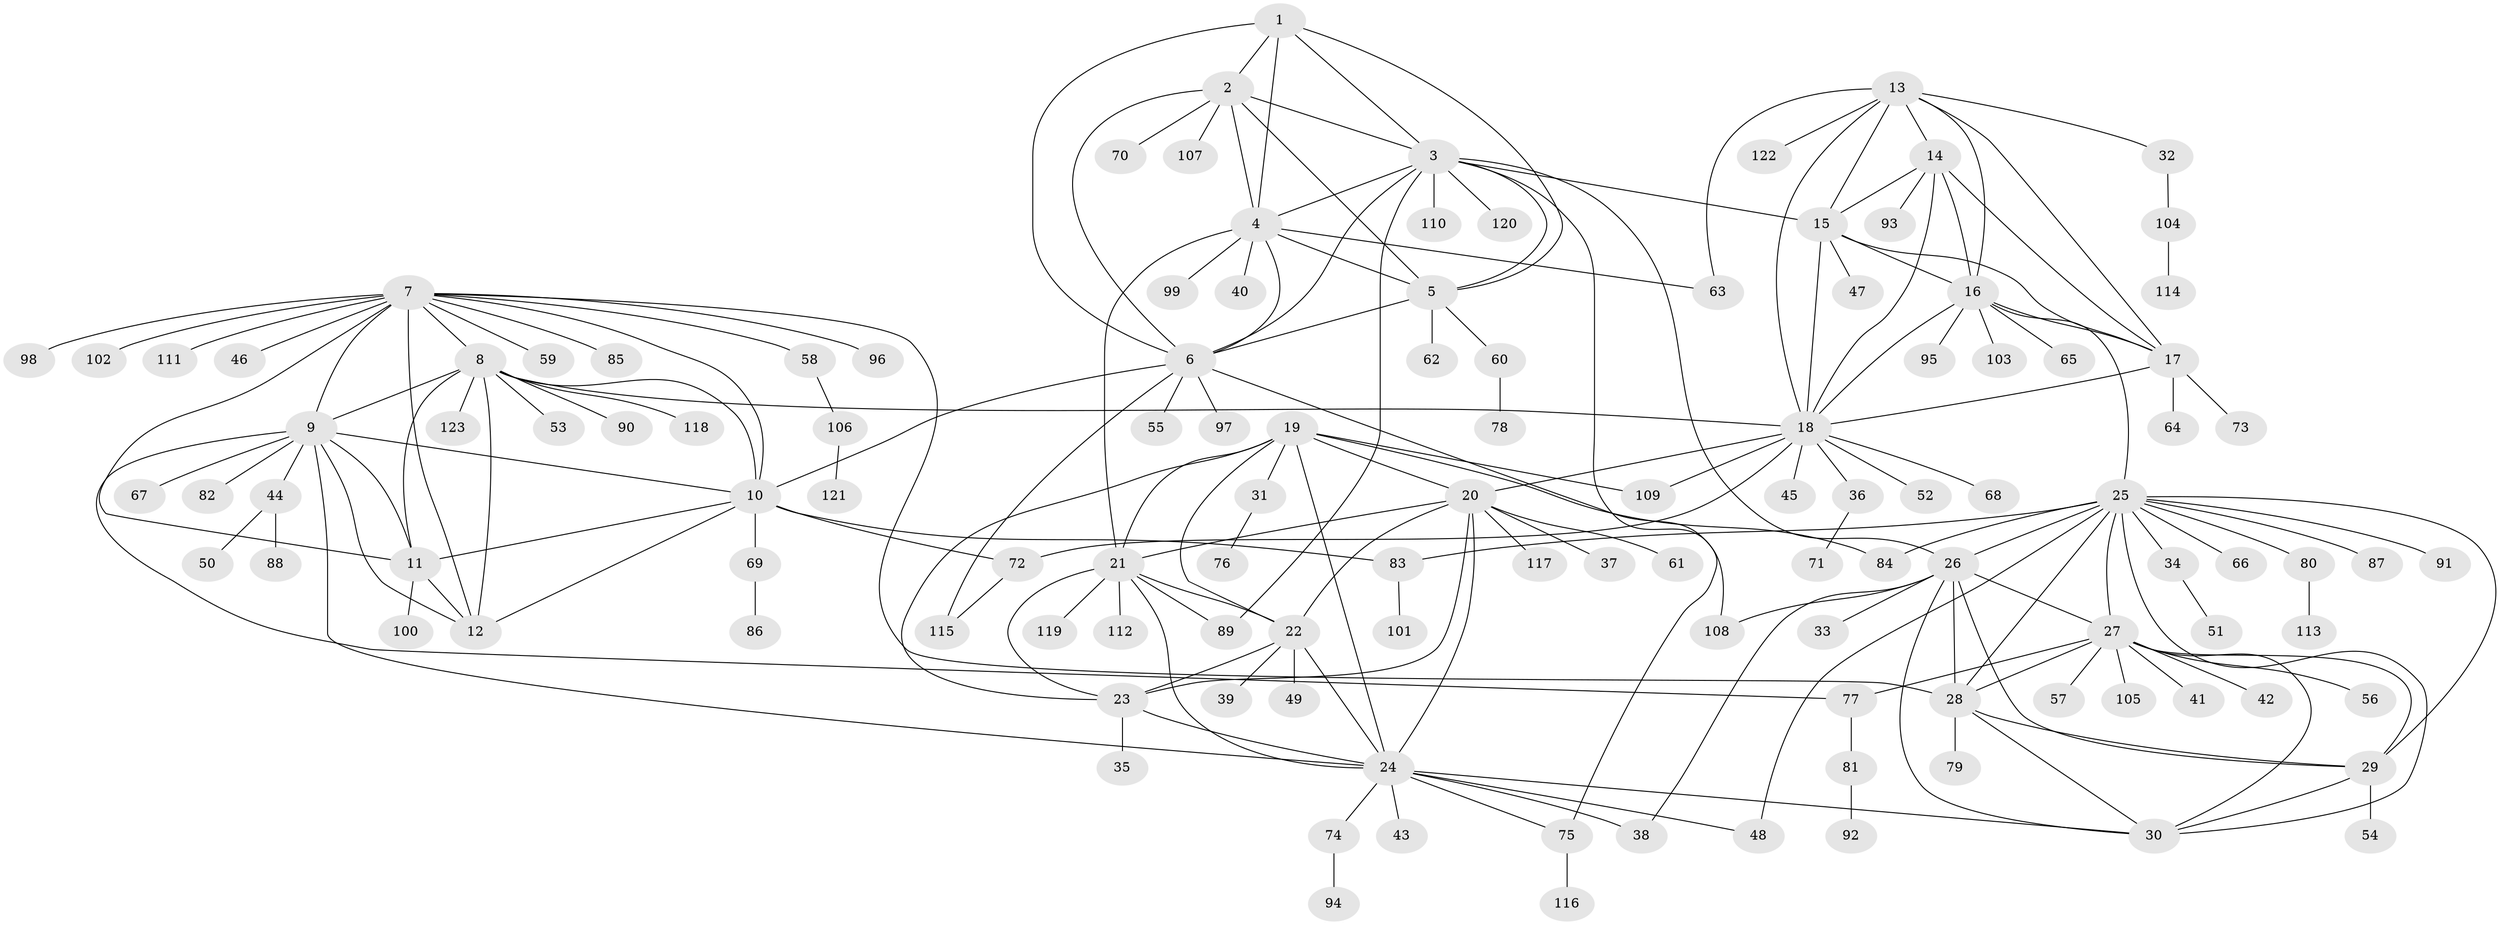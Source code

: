 // Generated by graph-tools (version 1.1) at 2025/37/03/09/25 02:37:45]
// undirected, 123 vertices, 190 edges
graph export_dot {
graph [start="1"]
  node [color=gray90,style=filled];
  1;
  2;
  3;
  4;
  5;
  6;
  7;
  8;
  9;
  10;
  11;
  12;
  13;
  14;
  15;
  16;
  17;
  18;
  19;
  20;
  21;
  22;
  23;
  24;
  25;
  26;
  27;
  28;
  29;
  30;
  31;
  32;
  33;
  34;
  35;
  36;
  37;
  38;
  39;
  40;
  41;
  42;
  43;
  44;
  45;
  46;
  47;
  48;
  49;
  50;
  51;
  52;
  53;
  54;
  55;
  56;
  57;
  58;
  59;
  60;
  61;
  62;
  63;
  64;
  65;
  66;
  67;
  68;
  69;
  70;
  71;
  72;
  73;
  74;
  75;
  76;
  77;
  78;
  79;
  80;
  81;
  82;
  83;
  84;
  85;
  86;
  87;
  88;
  89;
  90;
  91;
  92;
  93;
  94;
  95;
  96;
  97;
  98;
  99;
  100;
  101;
  102;
  103;
  104;
  105;
  106;
  107;
  108;
  109;
  110;
  111;
  112;
  113;
  114;
  115;
  116;
  117;
  118;
  119;
  120;
  121;
  122;
  123;
  1 -- 2;
  1 -- 3;
  1 -- 4;
  1 -- 5;
  1 -- 6;
  2 -- 3;
  2 -- 4;
  2 -- 5;
  2 -- 6;
  2 -- 70;
  2 -- 107;
  3 -- 4;
  3 -- 5;
  3 -- 6;
  3 -- 15;
  3 -- 26;
  3 -- 75;
  3 -- 89;
  3 -- 110;
  3 -- 120;
  4 -- 5;
  4 -- 6;
  4 -- 21;
  4 -- 40;
  4 -- 63;
  4 -- 99;
  5 -- 6;
  5 -- 60;
  5 -- 62;
  6 -- 10;
  6 -- 55;
  6 -- 97;
  6 -- 108;
  6 -- 115;
  7 -- 8;
  7 -- 9;
  7 -- 10;
  7 -- 11;
  7 -- 12;
  7 -- 28;
  7 -- 46;
  7 -- 58;
  7 -- 59;
  7 -- 85;
  7 -- 96;
  7 -- 98;
  7 -- 102;
  7 -- 111;
  8 -- 9;
  8 -- 10;
  8 -- 11;
  8 -- 12;
  8 -- 18;
  8 -- 53;
  8 -- 90;
  8 -- 118;
  8 -- 123;
  9 -- 10;
  9 -- 11;
  9 -- 12;
  9 -- 24;
  9 -- 44;
  9 -- 67;
  9 -- 77;
  9 -- 82;
  10 -- 11;
  10 -- 12;
  10 -- 69;
  10 -- 72;
  10 -- 83;
  11 -- 12;
  11 -- 100;
  13 -- 14;
  13 -- 15;
  13 -- 16;
  13 -- 17;
  13 -- 18;
  13 -- 32;
  13 -- 63;
  13 -- 122;
  14 -- 15;
  14 -- 16;
  14 -- 17;
  14 -- 18;
  14 -- 93;
  15 -- 16;
  15 -- 17;
  15 -- 18;
  15 -- 47;
  16 -- 17;
  16 -- 18;
  16 -- 25;
  16 -- 65;
  16 -- 95;
  16 -- 103;
  17 -- 18;
  17 -- 64;
  17 -- 73;
  18 -- 20;
  18 -- 36;
  18 -- 45;
  18 -- 52;
  18 -- 68;
  18 -- 72;
  18 -- 109;
  19 -- 20;
  19 -- 21;
  19 -- 22;
  19 -- 23;
  19 -- 24;
  19 -- 31;
  19 -- 84;
  19 -- 109;
  20 -- 21;
  20 -- 22;
  20 -- 23;
  20 -- 24;
  20 -- 37;
  20 -- 61;
  20 -- 117;
  21 -- 22;
  21 -- 23;
  21 -- 24;
  21 -- 89;
  21 -- 112;
  21 -- 119;
  22 -- 23;
  22 -- 24;
  22 -- 39;
  22 -- 49;
  23 -- 24;
  23 -- 35;
  24 -- 30;
  24 -- 38;
  24 -- 43;
  24 -- 48;
  24 -- 74;
  24 -- 75;
  25 -- 26;
  25 -- 27;
  25 -- 28;
  25 -- 29;
  25 -- 30;
  25 -- 34;
  25 -- 48;
  25 -- 66;
  25 -- 80;
  25 -- 83;
  25 -- 84;
  25 -- 87;
  25 -- 91;
  26 -- 27;
  26 -- 28;
  26 -- 29;
  26 -- 30;
  26 -- 33;
  26 -- 38;
  26 -- 108;
  27 -- 28;
  27 -- 29;
  27 -- 30;
  27 -- 41;
  27 -- 42;
  27 -- 56;
  27 -- 57;
  27 -- 77;
  27 -- 105;
  28 -- 29;
  28 -- 30;
  28 -- 79;
  29 -- 30;
  29 -- 54;
  31 -- 76;
  32 -- 104;
  34 -- 51;
  36 -- 71;
  44 -- 50;
  44 -- 88;
  58 -- 106;
  60 -- 78;
  69 -- 86;
  72 -- 115;
  74 -- 94;
  75 -- 116;
  77 -- 81;
  80 -- 113;
  81 -- 92;
  83 -- 101;
  104 -- 114;
  106 -- 121;
}
